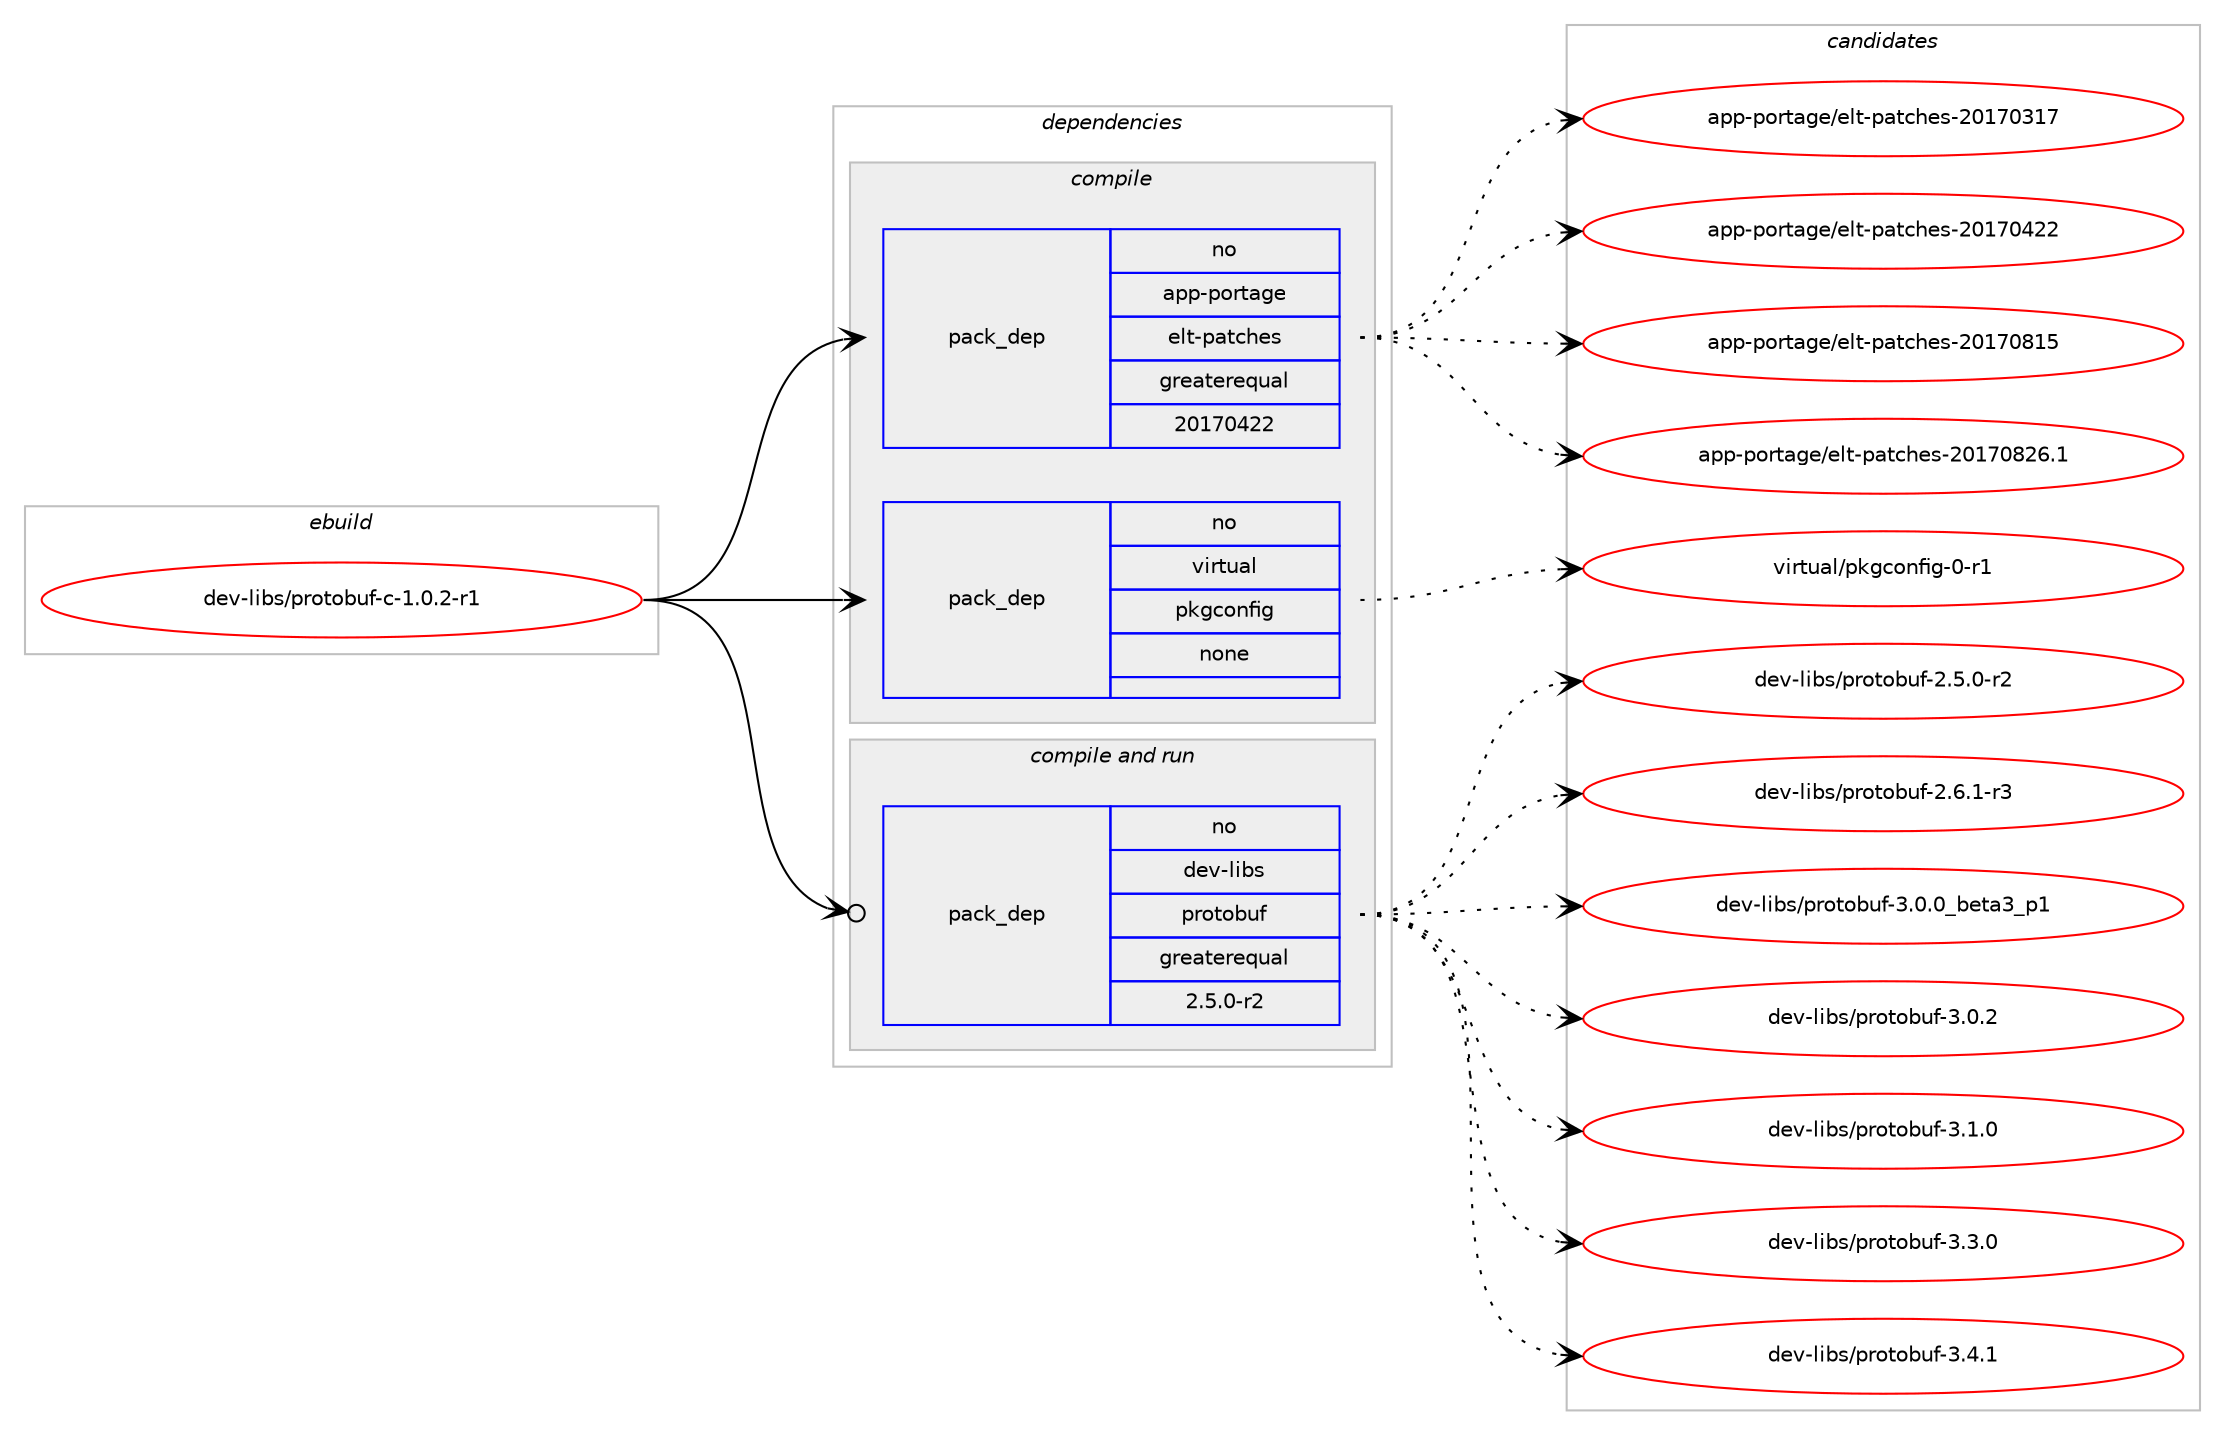 digraph prolog {

# *************
# Graph options
# *************

newrank=true;
concentrate=true;
compound=true;
graph [rankdir=LR,fontname=Helvetica,fontsize=10,ranksep=1.5];#, ranksep=2.5, nodesep=0.2];
edge  [arrowhead=vee];
node  [fontname=Helvetica,fontsize=10];

# **********
# The ebuild
# **********

subgraph cluster_leftcol {
color=gray;
rank=same;
label=<<i>ebuild</i>>;
id [label="dev-libs/protobuf-c-1.0.2-r1", color=red, width=4, href="../dev-libs/protobuf-c-1.0.2-r1.svg"];
}

# ****************
# The dependencies
# ****************

subgraph cluster_midcol {
color=gray;
label=<<i>dependencies</i>>;
subgraph cluster_compile {
fillcolor="#eeeeee";
style=filled;
label=<<i>compile</i>>;
subgraph pack89564 {
dependency118855 [label=<<TABLE BORDER="0" CELLBORDER="1" CELLSPACING="0" CELLPADDING="4" WIDTH="220"><TR><TD ROWSPAN="6" CELLPADDING="30">pack_dep</TD></TR><TR><TD WIDTH="110">no</TD></TR><TR><TD>app-portage</TD></TR><TR><TD>elt-patches</TD></TR><TR><TD>greaterequal</TD></TR><TR><TD>20170422</TD></TR></TABLE>>, shape=none, color=blue];
}
id:e -> dependency118855:w [weight=20,style="solid",arrowhead="vee"];
subgraph pack89565 {
dependency118856 [label=<<TABLE BORDER="0" CELLBORDER="1" CELLSPACING="0" CELLPADDING="4" WIDTH="220"><TR><TD ROWSPAN="6" CELLPADDING="30">pack_dep</TD></TR><TR><TD WIDTH="110">no</TD></TR><TR><TD>virtual</TD></TR><TR><TD>pkgconfig</TD></TR><TR><TD>none</TD></TR><TR><TD></TD></TR></TABLE>>, shape=none, color=blue];
}
id:e -> dependency118856:w [weight=20,style="solid",arrowhead="vee"];
}
subgraph cluster_compileandrun {
fillcolor="#eeeeee";
style=filled;
label=<<i>compile and run</i>>;
subgraph pack89566 {
dependency118857 [label=<<TABLE BORDER="0" CELLBORDER="1" CELLSPACING="0" CELLPADDING="4" WIDTH="220"><TR><TD ROWSPAN="6" CELLPADDING="30">pack_dep</TD></TR><TR><TD WIDTH="110">no</TD></TR><TR><TD>dev-libs</TD></TR><TR><TD>protobuf</TD></TR><TR><TD>greaterequal</TD></TR><TR><TD>2.5.0-r2</TD></TR></TABLE>>, shape=none, color=blue];
}
id:e -> dependency118857:w [weight=20,style="solid",arrowhead="odotvee"];
}
subgraph cluster_run {
fillcolor="#eeeeee";
style=filled;
label=<<i>run</i>>;
}
}

# **************
# The candidates
# **************

subgraph cluster_choices {
rank=same;
color=gray;
label=<<i>candidates</i>>;

subgraph choice89564 {
color=black;
nodesep=1;
choice97112112451121111141169710310147101108116451129711699104101115455048495548514955 [label="app-portage/elt-patches-20170317", color=red, width=4,href="../app-portage/elt-patches-20170317.svg"];
choice97112112451121111141169710310147101108116451129711699104101115455048495548525050 [label="app-portage/elt-patches-20170422", color=red, width=4,href="../app-portage/elt-patches-20170422.svg"];
choice97112112451121111141169710310147101108116451129711699104101115455048495548564953 [label="app-portage/elt-patches-20170815", color=red, width=4,href="../app-portage/elt-patches-20170815.svg"];
choice971121124511211111411697103101471011081164511297116991041011154550484955485650544649 [label="app-portage/elt-patches-20170826.1", color=red, width=4,href="../app-portage/elt-patches-20170826.1.svg"];
dependency118855:e -> choice97112112451121111141169710310147101108116451129711699104101115455048495548514955:w [style=dotted,weight="100"];
dependency118855:e -> choice97112112451121111141169710310147101108116451129711699104101115455048495548525050:w [style=dotted,weight="100"];
dependency118855:e -> choice97112112451121111141169710310147101108116451129711699104101115455048495548564953:w [style=dotted,weight="100"];
dependency118855:e -> choice971121124511211111411697103101471011081164511297116991041011154550484955485650544649:w [style=dotted,weight="100"];
}
subgraph choice89565 {
color=black;
nodesep=1;
choice11810511411611797108471121071039911111010210510345484511449 [label="virtual/pkgconfig-0-r1", color=red, width=4,href="../virtual/pkgconfig-0-r1.svg"];
dependency118856:e -> choice11810511411611797108471121071039911111010210510345484511449:w [style=dotted,weight="100"];
}
subgraph choice89566 {
color=black;
nodesep=1;
choice100101118451081059811547112114111116111981171024550465346484511450 [label="dev-libs/protobuf-2.5.0-r2", color=red, width=4,href="../dev-libs/protobuf-2.5.0-r2.svg"];
choice100101118451081059811547112114111116111981171024550465446494511451 [label="dev-libs/protobuf-2.6.1-r3", color=red, width=4,href="../dev-libs/protobuf-2.6.1-r3.svg"];
choice10010111845108105981154711211411111611198117102455146484648959810111697519511249 [label="dev-libs/protobuf-3.0.0_beta3_p1", color=red, width=4,href="../dev-libs/protobuf-3.0.0_beta3_p1.svg"];
choice10010111845108105981154711211411111611198117102455146484650 [label="dev-libs/protobuf-3.0.2", color=red, width=4,href="../dev-libs/protobuf-3.0.2.svg"];
choice10010111845108105981154711211411111611198117102455146494648 [label="dev-libs/protobuf-3.1.0", color=red, width=4,href="../dev-libs/protobuf-3.1.0.svg"];
choice10010111845108105981154711211411111611198117102455146514648 [label="dev-libs/protobuf-3.3.0", color=red, width=4,href="../dev-libs/protobuf-3.3.0.svg"];
choice10010111845108105981154711211411111611198117102455146524649 [label="dev-libs/protobuf-3.4.1", color=red, width=4,href="../dev-libs/protobuf-3.4.1.svg"];
dependency118857:e -> choice100101118451081059811547112114111116111981171024550465346484511450:w [style=dotted,weight="100"];
dependency118857:e -> choice100101118451081059811547112114111116111981171024550465446494511451:w [style=dotted,weight="100"];
dependency118857:e -> choice10010111845108105981154711211411111611198117102455146484648959810111697519511249:w [style=dotted,weight="100"];
dependency118857:e -> choice10010111845108105981154711211411111611198117102455146484650:w [style=dotted,weight="100"];
dependency118857:e -> choice10010111845108105981154711211411111611198117102455146494648:w [style=dotted,weight="100"];
dependency118857:e -> choice10010111845108105981154711211411111611198117102455146514648:w [style=dotted,weight="100"];
dependency118857:e -> choice10010111845108105981154711211411111611198117102455146524649:w [style=dotted,weight="100"];
}
}

}
